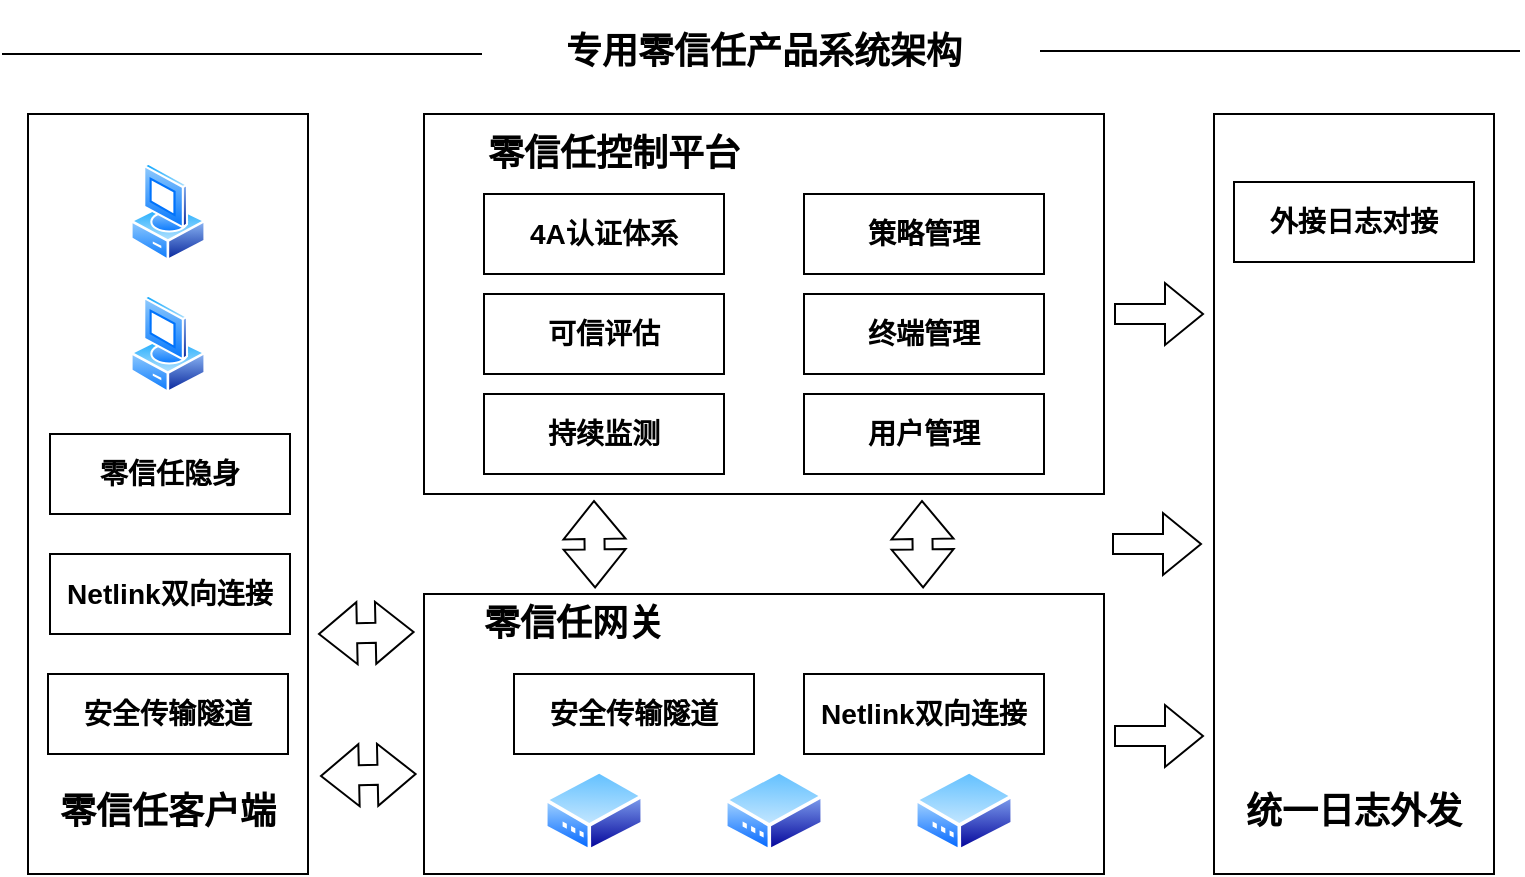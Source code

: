 <mxfile version="24.6.4" type="github">
  <diagram name="第 1 页" id="UgYprfsCHXyhRw42ALS6">
    <mxGraphModel dx="1050" dy="557" grid="1" gridSize="10" guides="1" tooltips="1" connect="1" arrows="1" fold="1" page="1" pageScale="1" pageWidth="827" pageHeight="1169" math="0" shadow="0">
      <root>
        <mxCell id="0" />
        <mxCell id="1" parent="0" />
        <mxCell id="Fkq1C80HDPR4oawkZcrF-2" value="" style="endArrow=none;html=1;rounded=0;" edge="1" parent="1">
          <mxGeometry width="50" height="50" relative="1" as="geometry">
            <mxPoint x="39" y="200" as="sourcePoint" />
            <mxPoint x="279" y="200" as="targetPoint" />
          </mxGeometry>
        </mxCell>
        <mxCell id="Fkq1C80HDPR4oawkZcrF-3" value="&lt;h2&gt;专用零信任产品系统架构&lt;/h2&gt;" style="text;html=1;align=center;verticalAlign=middle;whiteSpace=wrap;rounded=0;" vertex="1" parent="1">
          <mxGeometry x="295" y="184" width="250" height="30" as="geometry" />
        </mxCell>
        <mxCell id="Fkq1C80HDPR4oawkZcrF-4" value="" style="endArrow=none;html=1;rounded=0;" edge="1" parent="1">
          <mxGeometry width="50" height="50" relative="1" as="geometry">
            <mxPoint x="558" y="198.5" as="sourcePoint" />
            <mxPoint x="798" y="198.5" as="targetPoint" />
          </mxGeometry>
        </mxCell>
        <mxCell id="Fkq1C80HDPR4oawkZcrF-5" value="" style="rounded=0;whiteSpace=wrap;html=1;" vertex="1" parent="1">
          <mxGeometry x="52" y="230" width="140" height="380" as="geometry" />
        </mxCell>
        <mxCell id="Fkq1C80HDPR4oawkZcrF-6" value="" style="image;aspect=fixed;perimeter=ellipsePerimeter;html=1;align=center;shadow=0;dashed=0;spacingTop=3;image=img/lib/active_directory/vista_client.svg;" vertex="1" parent="1">
          <mxGeometry x="103" y="254" width="38" height="50" as="geometry" />
        </mxCell>
        <mxCell id="Fkq1C80HDPR4oawkZcrF-7" value="" style="image;aspect=fixed;perimeter=ellipsePerimeter;html=1;align=center;shadow=0;dashed=0;spacingTop=3;image=img/lib/active_directory/vista_client.svg;" vertex="1" parent="1">
          <mxGeometry x="103" y="320" width="38" height="50" as="geometry" />
        </mxCell>
        <mxCell id="Fkq1C80HDPR4oawkZcrF-8" value="&lt;h2&gt;零信任客户端&lt;/h2&gt;" style="text;html=1;align=center;verticalAlign=middle;whiteSpace=wrap;rounded=0;" vertex="1" parent="1">
          <mxGeometry x="67" y="563.5" width="110" height="30" as="geometry" />
        </mxCell>
        <mxCell id="Fkq1C80HDPR4oawkZcrF-9" value="&lt;h3&gt;零信任隐身&lt;/h3&gt;" style="rounded=0;whiteSpace=wrap;html=1;" vertex="1" parent="1">
          <mxGeometry x="63" y="390" width="120" height="40" as="geometry" />
        </mxCell>
        <mxCell id="Fkq1C80HDPR4oawkZcrF-10" value="&lt;h3&gt;Netlink双向连接&lt;/h3&gt;" style="rounded=0;whiteSpace=wrap;html=1;" vertex="1" parent="1">
          <mxGeometry x="63" y="450" width="120" height="40" as="geometry" />
        </mxCell>
        <mxCell id="Fkq1C80HDPR4oawkZcrF-11" value="&lt;h3&gt;安全传输隧道&lt;/h3&gt;" style="rounded=0;whiteSpace=wrap;html=1;" vertex="1" parent="1">
          <mxGeometry x="62" y="510" width="120" height="40" as="geometry" />
        </mxCell>
        <mxCell id="Fkq1C80HDPR4oawkZcrF-12" value="" style="rounded=0;whiteSpace=wrap;html=1;" vertex="1" parent="1">
          <mxGeometry x="250" y="470" width="340" height="140" as="geometry" />
        </mxCell>
        <mxCell id="Fkq1C80HDPR4oawkZcrF-14" value="&lt;h2&gt;零信任网关&lt;/h2&gt;" style="text;html=1;align=center;verticalAlign=middle;whiteSpace=wrap;rounded=0;" vertex="1" parent="1">
          <mxGeometry x="270" y="470" width="110" height="30" as="geometry" />
        </mxCell>
        <mxCell id="Fkq1C80HDPR4oawkZcrF-15" value="&lt;h3&gt;安全传输隧道&lt;/h3&gt;" style="rounded=0;whiteSpace=wrap;html=1;" vertex="1" parent="1">
          <mxGeometry x="295" y="510" width="120" height="40" as="geometry" />
        </mxCell>
        <mxCell id="Fkq1C80HDPR4oawkZcrF-16" value="&lt;h3&gt;Netlink双向连接&lt;/h3&gt;" style="rounded=0;whiteSpace=wrap;html=1;" vertex="1" parent="1">
          <mxGeometry x="440" y="510" width="120" height="40" as="geometry" />
        </mxCell>
        <mxCell id="Fkq1C80HDPR4oawkZcrF-17" value="" style="image;aspect=fixed;perimeter=ellipsePerimeter;html=1;align=center;shadow=0;dashed=0;spacingTop=3;image=img/lib/active_directory/modem.svg;" vertex="1" parent="1">
          <mxGeometry x="310" y="557.75" width="50" height="41.5" as="geometry" />
        </mxCell>
        <mxCell id="Fkq1C80HDPR4oawkZcrF-18" value="" style="image;aspect=fixed;perimeter=ellipsePerimeter;html=1;align=center;shadow=0;dashed=0;spacingTop=3;image=img/lib/active_directory/modem.svg;" vertex="1" parent="1">
          <mxGeometry x="400" y="557.75" width="50" height="41.5" as="geometry" />
        </mxCell>
        <mxCell id="Fkq1C80HDPR4oawkZcrF-19" value="" style="image;aspect=fixed;perimeter=ellipsePerimeter;html=1;align=center;shadow=0;dashed=0;spacingTop=3;image=img/lib/active_directory/modem.svg;" vertex="1" parent="1">
          <mxGeometry x="495" y="557.75" width="50" height="41.5" as="geometry" />
        </mxCell>
        <mxCell id="Fkq1C80HDPR4oawkZcrF-20" value="" style="rounded=0;whiteSpace=wrap;html=1;" vertex="1" parent="1">
          <mxGeometry x="250" y="230" width="340" height="190" as="geometry" />
        </mxCell>
        <mxCell id="Fkq1C80HDPR4oawkZcrF-21" value="&lt;h2&gt;零信任控制平台&lt;/h2&gt;" style="text;html=1;align=center;verticalAlign=middle;whiteSpace=wrap;rounded=0;" vertex="1" parent="1">
          <mxGeometry x="270" y="235" width="150" height="30" as="geometry" />
        </mxCell>
        <mxCell id="Fkq1C80HDPR4oawkZcrF-22" value="&lt;h3&gt;4A认证体系&lt;/h3&gt;" style="rounded=0;whiteSpace=wrap;html=1;" vertex="1" parent="1">
          <mxGeometry x="280" y="270" width="120" height="40" as="geometry" />
        </mxCell>
        <mxCell id="Fkq1C80HDPR4oawkZcrF-23" value="&lt;h3&gt;可信评估&lt;/h3&gt;" style="rounded=0;whiteSpace=wrap;html=1;" vertex="1" parent="1">
          <mxGeometry x="280" y="320" width="120" height="40" as="geometry" />
        </mxCell>
        <mxCell id="Fkq1C80HDPR4oawkZcrF-24" value="&lt;h3&gt;持续监测&lt;/h3&gt;" style="rounded=0;whiteSpace=wrap;html=1;" vertex="1" parent="1">
          <mxGeometry x="280" y="370" width="120" height="40" as="geometry" />
        </mxCell>
        <mxCell id="Fkq1C80HDPR4oawkZcrF-26" value="&lt;h3&gt;策略管理&lt;/h3&gt;" style="rounded=0;whiteSpace=wrap;html=1;" vertex="1" parent="1">
          <mxGeometry x="440" y="270" width="120" height="40" as="geometry" />
        </mxCell>
        <mxCell id="Fkq1C80HDPR4oawkZcrF-27" value="&lt;h3&gt;终端管理&lt;/h3&gt;" style="rounded=0;whiteSpace=wrap;html=1;" vertex="1" parent="1">
          <mxGeometry x="440" y="320" width="120" height="40" as="geometry" />
        </mxCell>
        <mxCell id="Fkq1C80HDPR4oawkZcrF-28" value="&lt;h3&gt;用户管理&lt;/h3&gt;" style="rounded=0;whiteSpace=wrap;html=1;" vertex="1" parent="1">
          <mxGeometry x="440" y="370" width="120" height="40" as="geometry" />
        </mxCell>
        <mxCell id="Fkq1C80HDPR4oawkZcrF-30" value="" style="rounded=0;whiteSpace=wrap;html=1;" vertex="1" parent="1">
          <mxGeometry x="645" y="230" width="140" height="380" as="geometry" />
        </mxCell>
        <mxCell id="Fkq1C80HDPR4oawkZcrF-31" value="&lt;h2&gt;统一日志外发&lt;/h2&gt;" style="text;html=1;align=center;verticalAlign=middle;whiteSpace=wrap;rounded=0;" vertex="1" parent="1">
          <mxGeometry x="660" y="563.5" width="110" height="30" as="geometry" />
        </mxCell>
        <mxCell id="Fkq1C80HDPR4oawkZcrF-32" value="&lt;h3&gt;外接日志对接&lt;/h3&gt;" style="rounded=0;whiteSpace=wrap;html=1;" vertex="1" parent="1">
          <mxGeometry x="655" y="264" width="120" height="40" as="geometry" />
        </mxCell>
        <mxCell id="Fkq1C80HDPR4oawkZcrF-35" value="" style="shape=flexArrow;endArrow=classic;startArrow=classic;html=1;rounded=0;entryX=-0.005;entryY=0.207;entryDx=0;entryDy=0;entryPerimeter=0;" edge="1" parent="1">
          <mxGeometry width="100" height="100" relative="1" as="geometry">
            <mxPoint x="197" y="490" as="sourcePoint" />
            <mxPoint x="245.3" y="488.98" as="targetPoint" />
          </mxGeometry>
        </mxCell>
        <mxCell id="Fkq1C80HDPR4oawkZcrF-36" value="" style="shape=flexArrow;endArrow=classic;startArrow=classic;html=1;rounded=0;entryX=-0.005;entryY=0.207;entryDx=0;entryDy=0;entryPerimeter=0;" edge="1" parent="1">
          <mxGeometry width="100" height="100" relative="1" as="geometry">
            <mxPoint x="198" y="561" as="sourcePoint" />
            <mxPoint x="246.3" y="559.98" as="targetPoint" />
          </mxGeometry>
        </mxCell>
        <mxCell id="Fkq1C80HDPR4oawkZcrF-37" value="" style="shape=flexArrow;endArrow=classic;startArrow=classic;html=1;rounded=0;entryX=0.25;entryY=1;entryDx=0;entryDy=0;exitX=0.596;exitY=-0.193;exitDx=0;exitDy=0;exitPerimeter=0;" edge="1" parent="1">
          <mxGeometry width="100" height="100" relative="1" as="geometry">
            <mxPoint x="335.56" y="467.21" as="sourcePoint" />
            <mxPoint x="335" y="423" as="targetPoint" />
          </mxGeometry>
        </mxCell>
        <mxCell id="Fkq1C80HDPR4oawkZcrF-38" value="" style="shape=flexArrow;endArrow=classic;startArrow=classic;html=1;rounded=0;entryX=0.25;entryY=1;entryDx=0;entryDy=0;exitX=0.596;exitY=-0.193;exitDx=0;exitDy=0;exitPerimeter=0;" edge="1" parent="1">
          <mxGeometry width="100" height="100" relative="1" as="geometry">
            <mxPoint x="499.56" y="467.21" as="sourcePoint" />
            <mxPoint x="499" y="423" as="targetPoint" />
          </mxGeometry>
        </mxCell>
        <mxCell id="Fkq1C80HDPR4oawkZcrF-39" value="" style="shape=flexArrow;endArrow=classic;html=1;rounded=0;" edge="1" parent="1">
          <mxGeometry width="50" height="50" relative="1" as="geometry">
            <mxPoint x="595" y="330" as="sourcePoint" />
            <mxPoint x="640" y="330" as="targetPoint" />
          </mxGeometry>
        </mxCell>
        <mxCell id="Fkq1C80HDPR4oawkZcrF-40" value="" style="shape=flexArrow;endArrow=classic;html=1;rounded=0;" edge="1" parent="1">
          <mxGeometry width="50" height="50" relative="1" as="geometry">
            <mxPoint x="594" y="445" as="sourcePoint" />
            <mxPoint x="639" y="445" as="targetPoint" />
          </mxGeometry>
        </mxCell>
        <mxCell id="Fkq1C80HDPR4oawkZcrF-41" value="" style="shape=flexArrow;endArrow=classic;html=1;rounded=0;" edge="1" parent="1">
          <mxGeometry width="50" height="50" relative="1" as="geometry">
            <mxPoint x="595" y="541" as="sourcePoint" />
            <mxPoint x="640" y="541" as="targetPoint" />
          </mxGeometry>
        </mxCell>
      </root>
    </mxGraphModel>
  </diagram>
</mxfile>
